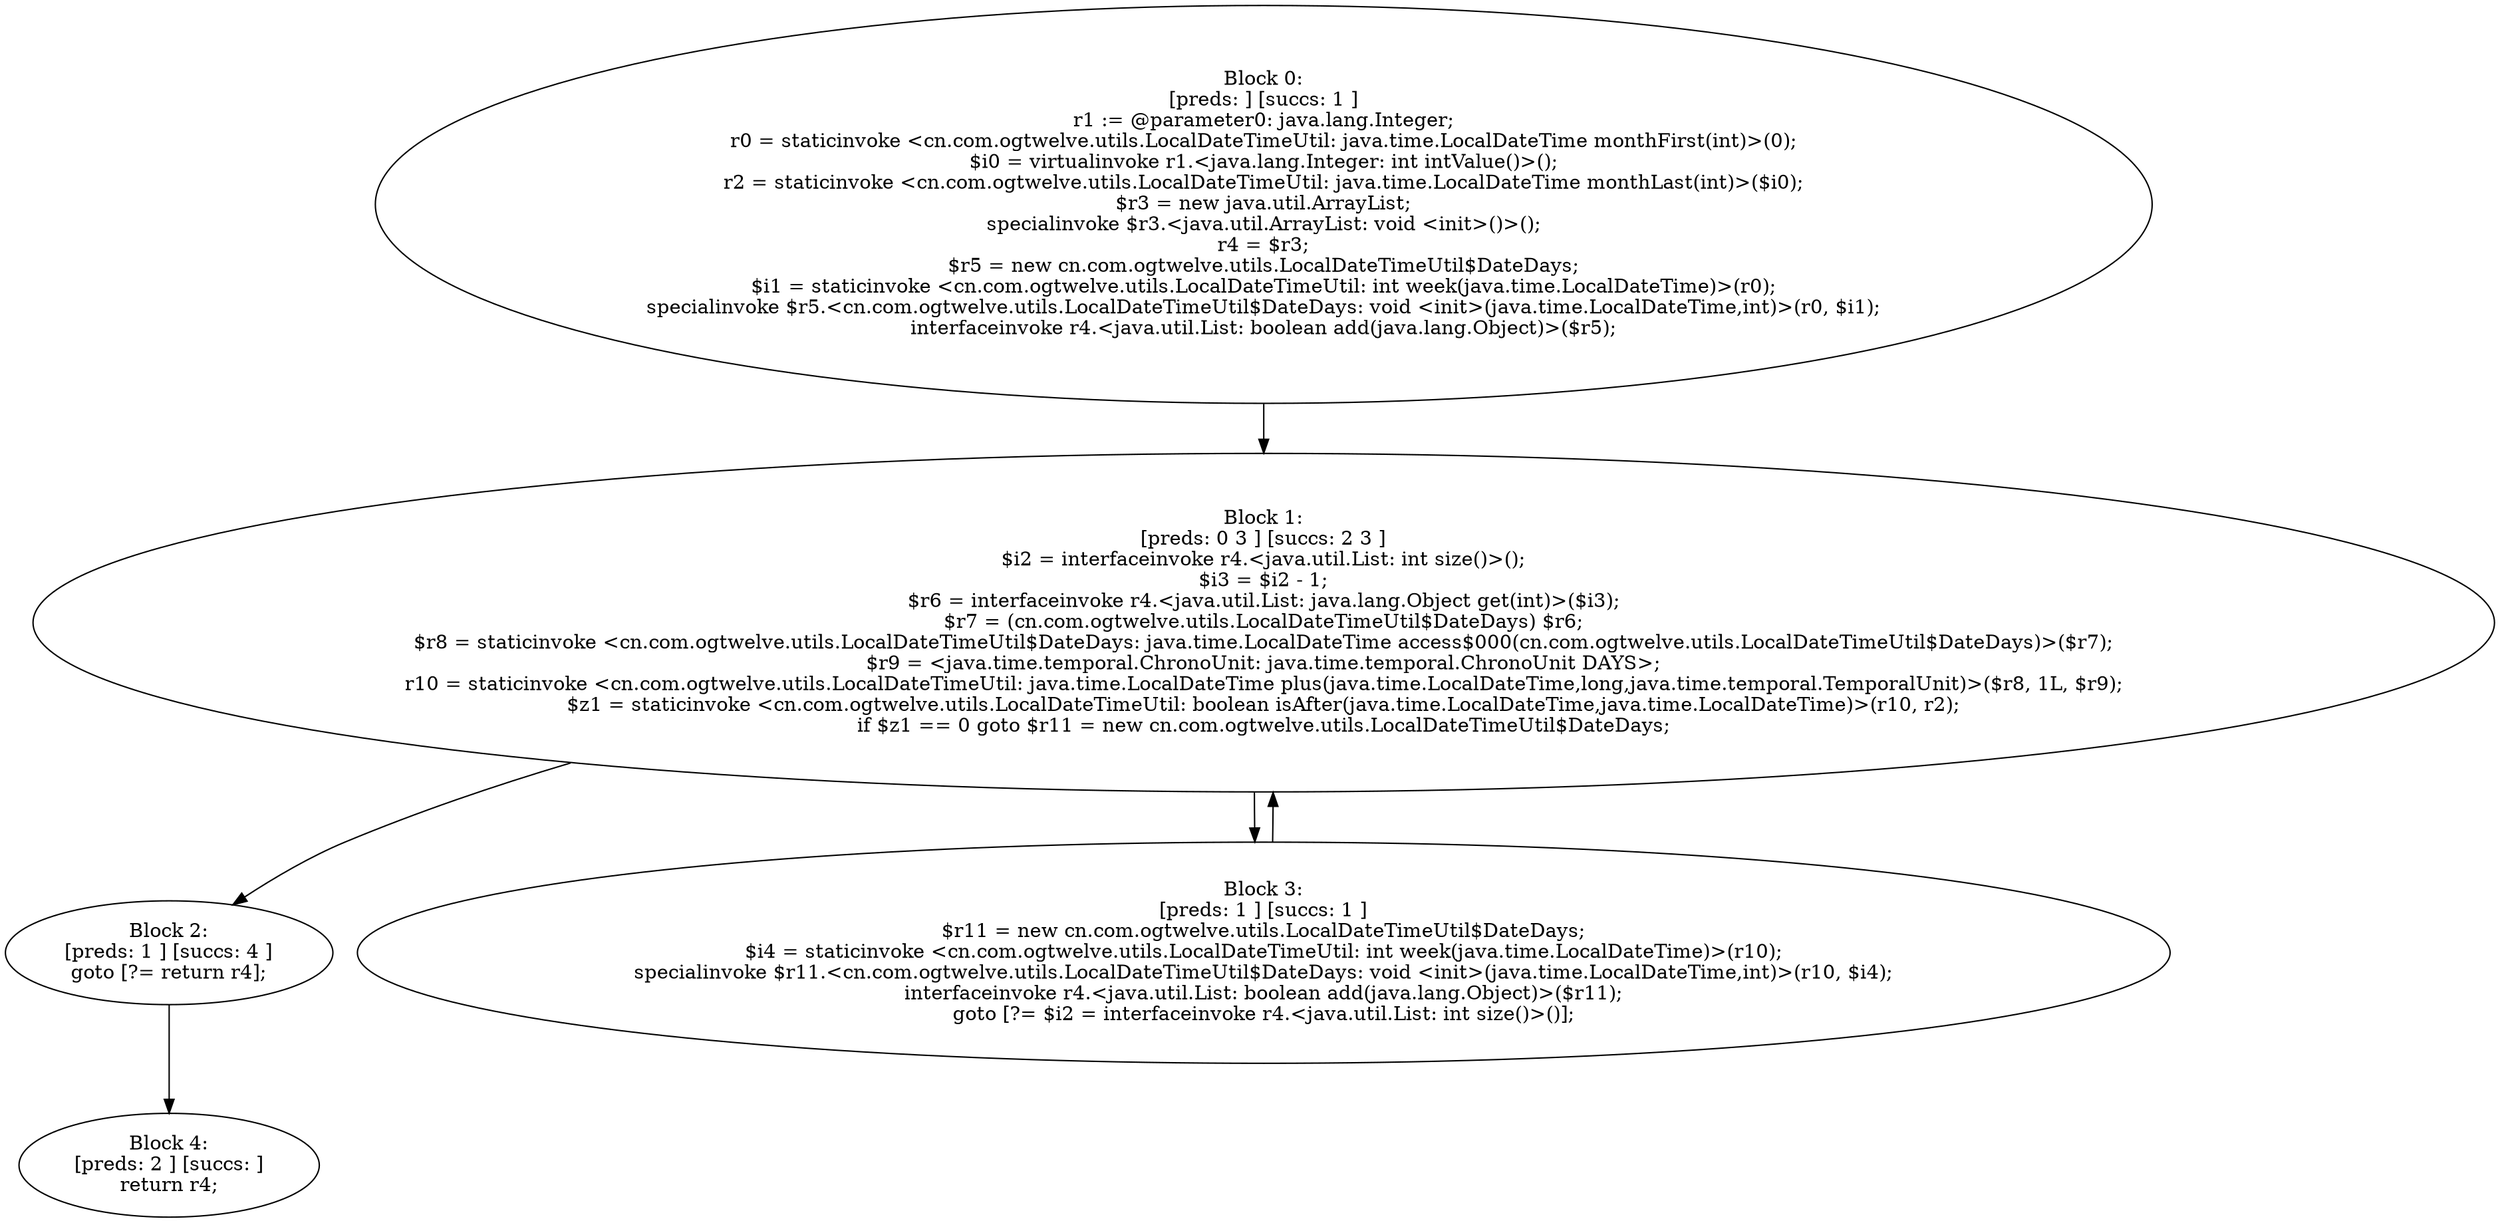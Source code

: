 digraph "unitGraph" {
    "Block 0:
[preds: ] [succs: 1 ]
r1 := @parameter0: java.lang.Integer;
r0 = staticinvoke <cn.com.ogtwelve.utils.LocalDateTimeUtil: java.time.LocalDateTime monthFirst(int)>(0);
$i0 = virtualinvoke r1.<java.lang.Integer: int intValue()>();
r2 = staticinvoke <cn.com.ogtwelve.utils.LocalDateTimeUtil: java.time.LocalDateTime monthLast(int)>($i0);
$r3 = new java.util.ArrayList;
specialinvoke $r3.<java.util.ArrayList: void <init>()>();
r4 = $r3;
$r5 = new cn.com.ogtwelve.utils.LocalDateTimeUtil$DateDays;
$i1 = staticinvoke <cn.com.ogtwelve.utils.LocalDateTimeUtil: int week(java.time.LocalDateTime)>(r0);
specialinvoke $r5.<cn.com.ogtwelve.utils.LocalDateTimeUtil$DateDays: void <init>(java.time.LocalDateTime,int)>(r0, $i1);
interfaceinvoke r4.<java.util.List: boolean add(java.lang.Object)>($r5);
"
    "Block 1:
[preds: 0 3 ] [succs: 2 3 ]
$i2 = interfaceinvoke r4.<java.util.List: int size()>();
$i3 = $i2 - 1;
$r6 = interfaceinvoke r4.<java.util.List: java.lang.Object get(int)>($i3);
$r7 = (cn.com.ogtwelve.utils.LocalDateTimeUtil$DateDays) $r6;
$r8 = staticinvoke <cn.com.ogtwelve.utils.LocalDateTimeUtil$DateDays: java.time.LocalDateTime access$000(cn.com.ogtwelve.utils.LocalDateTimeUtil$DateDays)>($r7);
$r9 = <java.time.temporal.ChronoUnit: java.time.temporal.ChronoUnit DAYS>;
r10 = staticinvoke <cn.com.ogtwelve.utils.LocalDateTimeUtil: java.time.LocalDateTime plus(java.time.LocalDateTime,long,java.time.temporal.TemporalUnit)>($r8, 1L, $r9);
$z1 = staticinvoke <cn.com.ogtwelve.utils.LocalDateTimeUtil: boolean isAfter(java.time.LocalDateTime,java.time.LocalDateTime)>(r10, r2);
if $z1 == 0 goto $r11 = new cn.com.ogtwelve.utils.LocalDateTimeUtil$DateDays;
"
    "Block 2:
[preds: 1 ] [succs: 4 ]
goto [?= return r4];
"
    "Block 3:
[preds: 1 ] [succs: 1 ]
$r11 = new cn.com.ogtwelve.utils.LocalDateTimeUtil$DateDays;
$i4 = staticinvoke <cn.com.ogtwelve.utils.LocalDateTimeUtil: int week(java.time.LocalDateTime)>(r10);
specialinvoke $r11.<cn.com.ogtwelve.utils.LocalDateTimeUtil$DateDays: void <init>(java.time.LocalDateTime,int)>(r10, $i4);
interfaceinvoke r4.<java.util.List: boolean add(java.lang.Object)>($r11);
goto [?= $i2 = interfaceinvoke r4.<java.util.List: int size()>()];
"
    "Block 4:
[preds: 2 ] [succs: ]
return r4;
"
    "Block 0:
[preds: ] [succs: 1 ]
r1 := @parameter0: java.lang.Integer;
r0 = staticinvoke <cn.com.ogtwelve.utils.LocalDateTimeUtil: java.time.LocalDateTime monthFirst(int)>(0);
$i0 = virtualinvoke r1.<java.lang.Integer: int intValue()>();
r2 = staticinvoke <cn.com.ogtwelve.utils.LocalDateTimeUtil: java.time.LocalDateTime monthLast(int)>($i0);
$r3 = new java.util.ArrayList;
specialinvoke $r3.<java.util.ArrayList: void <init>()>();
r4 = $r3;
$r5 = new cn.com.ogtwelve.utils.LocalDateTimeUtil$DateDays;
$i1 = staticinvoke <cn.com.ogtwelve.utils.LocalDateTimeUtil: int week(java.time.LocalDateTime)>(r0);
specialinvoke $r5.<cn.com.ogtwelve.utils.LocalDateTimeUtil$DateDays: void <init>(java.time.LocalDateTime,int)>(r0, $i1);
interfaceinvoke r4.<java.util.List: boolean add(java.lang.Object)>($r5);
"->"Block 1:
[preds: 0 3 ] [succs: 2 3 ]
$i2 = interfaceinvoke r4.<java.util.List: int size()>();
$i3 = $i2 - 1;
$r6 = interfaceinvoke r4.<java.util.List: java.lang.Object get(int)>($i3);
$r7 = (cn.com.ogtwelve.utils.LocalDateTimeUtil$DateDays) $r6;
$r8 = staticinvoke <cn.com.ogtwelve.utils.LocalDateTimeUtil$DateDays: java.time.LocalDateTime access$000(cn.com.ogtwelve.utils.LocalDateTimeUtil$DateDays)>($r7);
$r9 = <java.time.temporal.ChronoUnit: java.time.temporal.ChronoUnit DAYS>;
r10 = staticinvoke <cn.com.ogtwelve.utils.LocalDateTimeUtil: java.time.LocalDateTime plus(java.time.LocalDateTime,long,java.time.temporal.TemporalUnit)>($r8, 1L, $r9);
$z1 = staticinvoke <cn.com.ogtwelve.utils.LocalDateTimeUtil: boolean isAfter(java.time.LocalDateTime,java.time.LocalDateTime)>(r10, r2);
if $z1 == 0 goto $r11 = new cn.com.ogtwelve.utils.LocalDateTimeUtil$DateDays;
";
    "Block 1:
[preds: 0 3 ] [succs: 2 3 ]
$i2 = interfaceinvoke r4.<java.util.List: int size()>();
$i3 = $i2 - 1;
$r6 = interfaceinvoke r4.<java.util.List: java.lang.Object get(int)>($i3);
$r7 = (cn.com.ogtwelve.utils.LocalDateTimeUtil$DateDays) $r6;
$r8 = staticinvoke <cn.com.ogtwelve.utils.LocalDateTimeUtil$DateDays: java.time.LocalDateTime access$000(cn.com.ogtwelve.utils.LocalDateTimeUtil$DateDays)>($r7);
$r9 = <java.time.temporal.ChronoUnit: java.time.temporal.ChronoUnit DAYS>;
r10 = staticinvoke <cn.com.ogtwelve.utils.LocalDateTimeUtil: java.time.LocalDateTime plus(java.time.LocalDateTime,long,java.time.temporal.TemporalUnit)>($r8, 1L, $r9);
$z1 = staticinvoke <cn.com.ogtwelve.utils.LocalDateTimeUtil: boolean isAfter(java.time.LocalDateTime,java.time.LocalDateTime)>(r10, r2);
if $z1 == 0 goto $r11 = new cn.com.ogtwelve.utils.LocalDateTimeUtil$DateDays;
"->"Block 2:
[preds: 1 ] [succs: 4 ]
goto [?= return r4];
";
    "Block 1:
[preds: 0 3 ] [succs: 2 3 ]
$i2 = interfaceinvoke r4.<java.util.List: int size()>();
$i3 = $i2 - 1;
$r6 = interfaceinvoke r4.<java.util.List: java.lang.Object get(int)>($i3);
$r7 = (cn.com.ogtwelve.utils.LocalDateTimeUtil$DateDays) $r6;
$r8 = staticinvoke <cn.com.ogtwelve.utils.LocalDateTimeUtil$DateDays: java.time.LocalDateTime access$000(cn.com.ogtwelve.utils.LocalDateTimeUtil$DateDays)>($r7);
$r9 = <java.time.temporal.ChronoUnit: java.time.temporal.ChronoUnit DAYS>;
r10 = staticinvoke <cn.com.ogtwelve.utils.LocalDateTimeUtil: java.time.LocalDateTime plus(java.time.LocalDateTime,long,java.time.temporal.TemporalUnit)>($r8, 1L, $r9);
$z1 = staticinvoke <cn.com.ogtwelve.utils.LocalDateTimeUtil: boolean isAfter(java.time.LocalDateTime,java.time.LocalDateTime)>(r10, r2);
if $z1 == 0 goto $r11 = new cn.com.ogtwelve.utils.LocalDateTimeUtil$DateDays;
"->"Block 3:
[preds: 1 ] [succs: 1 ]
$r11 = new cn.com.ogtwelve.utils.LocalDateTimeUtil$DateDays;
$i4 = staticinvoke <cn.com.ogtwelve.utils.LocalDateTimeUtil: int week(java.time.LocalDateTime)>(r10);
specialinvoke $r11.<cn.com.ogtwelve.utils.LocalDateTimeUtil$DateDays: void <init>(java.time.LocalDateTime,int)>(r10, $i4);
interfaceinvoke r4.<java.util.List: boolean add(java.lang.Object)>($r11);
goto [?= $i2 = interfaceinvoke r4.<java.util.List: int size()>()];
";
    "Block 2:
[preds: 1 ] [succs: 4 ]
goto [?= return r4];
"->"Block 4:
[preds: 2 ] [succs: ]
return r4;
";
    "Block 3:
[preds: 1 ] [succs: 1 ]
$r11 = new cn.com.ogtwelve.utils.LocalDateTimeUtil$DateDays;
$i4 = staticinvoke <cn.com.ogtwelve.utils.LocalDateTimeUtil: int week(java.time.LocalDateTime)>(r10);
specialinvoke $r11.<cn.com.ogtwelve.utils.LocalDateTimeUtil$DateDays: void <init>(java.time.LocalDateTime,int)>(r10, $i4);
interfaceinvoke r4.<java.util.List: boolean add(java.lang.Object)>($r11);
goto [?= $i2 = interfaceinvoke r4.<java.util.List: int size()>()];
"->"Block 1:
[preds: 0 3 ] [succs: 2 3 ]
$i2 = interfaceinvoke r4.<java.util.List: int size()>();
$i3 = $i2 - 1;
$r6 = interfaceinvoke r4.<java.util.List: java.lang.Object get(int)>($i3);
$r7 = (cn.com.ogtwelve.utils.LocalDateTimeUtil$DateDays) $r6;
$r8 = staticinvoke <cn.com.ogtwelve.utils.LocalDateTimeUtil$DateDays: java.time.LocalDateTime access$000(cn.com.ogtwelve.utils.LocalDateTimeUtil$DateDays)>($r7);
$r9 = <java.time.temporal.ChronoUnit: java.time.temporal.ChronoUnit DAYS>;
r10 = staticinvoke <cn.com.ogtwelve.utils.LocalDateTimeUtil: java.time.LocalDateTime plus(java.time.LocalDateTime,long,java.time.temporal.TemporalUnit)>($r8, 1L, $r9);
$z1 = staticinvoke <cn.com.ogtwelve.utils.LocalDateTimeUtil: boolean isAfter(java.time.LocalDateTime,java.time.LocalDateTime)>(r10, r2);
if $z1 == 0 goto $r11 = new cn.com.ogtwelve.utils.LocalDateTimeUtil$DateDays;
";
}
